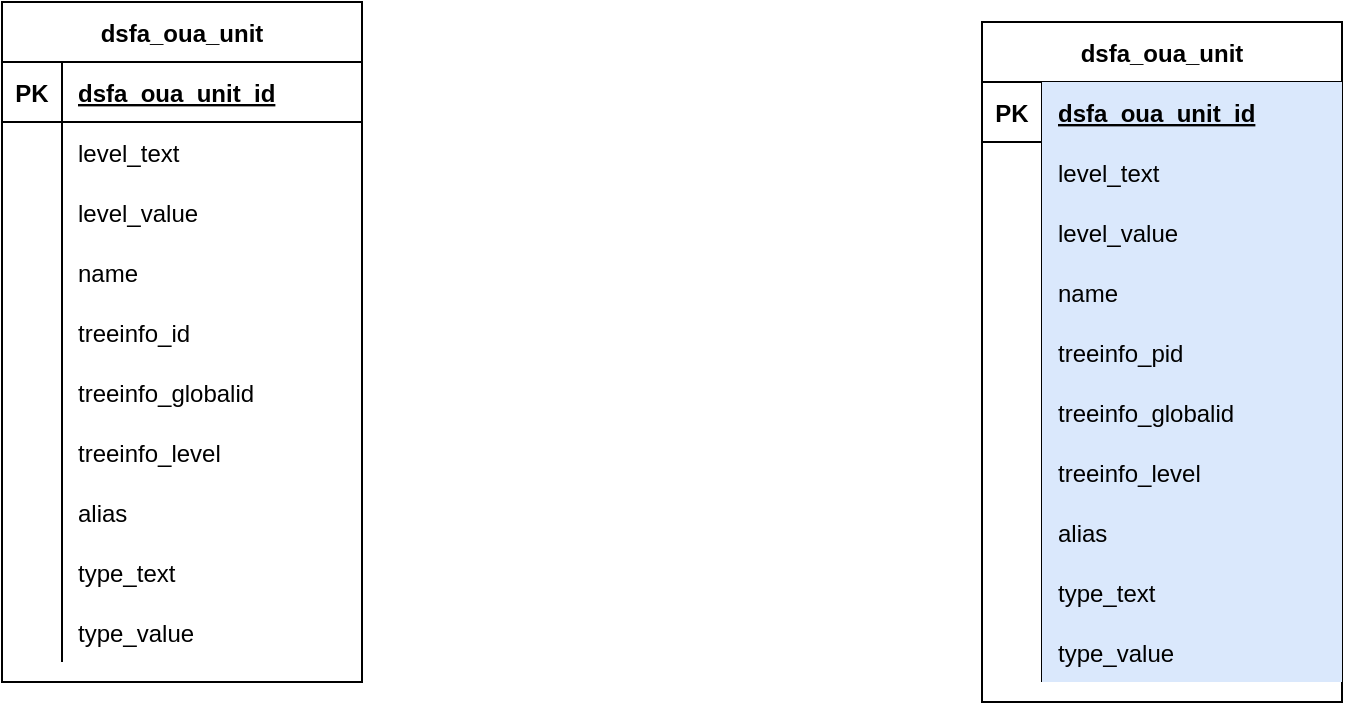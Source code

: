 <mxfile version="14.6.13" type="device"><diagram id="KEGRLpNL6WpcGYEphSE8" name="第 1 页"><mxGraphModel dx="1408" dy="808" grid="1" gridSize="10" guides="1" tooltips="1" connect="1" arrows="1" fold="1" page="1" pageScale="1" pageWidth="3300" pageHeight="4681" math="0" shadow="0"><root><mxCell id="0"/><mxCell id="1" parent="0"/><mxCell id="xLc_8N8Hk0WS7GZMOEXD-1" value="dsfa_oua_unit" style="shape=table;startSize=30;container=1;collapsible=1;childLayout=tableLayout;fixedRows=1;rowLines=0;fontStyle=1;align=center;resizeLast=1;" vertex="1" parent="1"><mxGeometry x="620" y="330" width="180" height="340" as="geometry"/></mxCell><mxCell id="xLc_8N8Hk0WS7GZMOEXD-2" value="" style="shape=partialRectangle;collapsible=0;dropTarget=0;pointerEvents=0;fillColor=none;top=0;left=0;bottom=1;right=0;points=[[0,0.5],[1,0.5]];portConstraint=eastwest;" vertex="1" parent="xLc_8N8Hk0WS7GZMOEXD-1"><mxGeometry y="30" width="180" height="30" as="geometry"/></mxCell><mxCell id="xLc_8N8Hk0WS7GZMOEXD-3" value="PK" style="shape=partialRectangle;connectable=0;fillColor=none;top=0;left=0;bottom=0;right=0;fontStyle=1;overflow=hidden;" vertex="1" parent="xLc_8N8Hk0WS7GZMOEXD-2"><mxGeometry width="30" height="30" as="geometry"/></mxCell><mxCell id="xLc_8N8Hk0WS7GZMOEXD-4" value="dsfa_oua_unit_id" style="shape=partialRectangle;connectable=0;fillColor=none;top=0;left=0;bottom=0;right=0;align=left;spacingLeft=6;fontStyle=5;overflow=hidden;" vertex="1" parent="xLc_8N8Hk0WS7GZMOEXD-2"><mxGeometry x="30" width="150" height="30" as="geometry"/></mxCell><mxCell id="xLc_8N8Hk0WS7GZMOEXD-5" value="" style="shape=partialRectangle;collapsible=0;dropTarget=0;pointerEvents=0;fillColor=none;top=0;left=0;bottom=0;right=0;points=[[0,0.5],[1,0.5]];portConstraint=eastwest;" vertex="1" parent="xLc_8N8Hk0WS7GZMOEXD-1"><mxGeometry y="60" width="180" height="30" as="geometry"/></mxCell><mxCell id="xLc_8N8Hk0WS7GZMOEXD-6" value="" style="shape=partialRectangle;connectable=0;fillColor=none;top=0;left=0;bottom=0;right=0;editable=1;overflow=hidden;" vertex="1" parent="xLc_8N8Hk0WS7GZMOEXD-5"><mxGeometry width="30" height="30" as="geometry"/></mxCell><mxCell id="xLc_8N8Hk0WS7GZMOEXD-7" value="level_text" style="shape=partialRectangle;connectable=0;fillColor=none;top=0;left=0;bottom=0;right=0;align=left;spacingLeft=6;overflow=hidden;" vertex="1" parent="xLc_8N8Hk0WS7GZMOEXD-5"><mxGeometry x="30" width="150" height="30" as="geometry"/></mxCell><mxCell id="xLc_8N8Hk0WS7GZMOEXD-8" value="" style="shape=partialRectangle;collapsible=0;dropTarget=0;pointerEvents=0;fillColor=none;top=0;left=0;bottom=0;right=0;points=[[0,0.5],[1,0.5]];portConstraint=eastwest;" vertex="1" parent="xLc_8N8Hk0WS7GZMOEXD-1"><mxGeometry y="90" width="180" height="30" as="geometry"/></mxCell><mxCell id="xLc_8N8Hk0WS7GZMOEXD-9" value="" style="shape=partialRectangle;connectable=0;fillColor=none;top=0;left=0;bottom=0;right=0;editable=1;overflow=hidden;" vertex="1" parent="xLc_8N8Hk0WS7GZMOEXD-8"><mxGeometry width="30" height="30" as="geometry"/></mxCell><mxCell id="xLc_8N8Hk0WS7GZMOEXD-10" value="level_value" style="shape=partialRectangle;connectable=0;fillColor=none;top=0;left=0;bottom=0;right=0;align=left;spacingLeft=6;overflow=hidden;" vertex="1" parent="xLc_8N8Hk0WS7GZMOEXD-8"><mxGeometry x="30" width="150" height="30" as="geometry"/></mxCell><mxCell id="xLc_8N8Hk0WS7GZMOEXD-11" value="" style="shape=partialRectangle;collapsible=0;dropTarget=0;pointerEvents=0;fillColor=none;top=0;left=0;bottom=0;right=0;points=[[0,0.5],[1,0.5]];portConstraint=eastwest;" vertex="1" parent="xLc_8N8Hk0WS7GZMOEXD-1"><mxGeometry y="120" width="180" height="30" as="geometry"/></mxCell><mxCell id="xLc_8N8Hk0WS7GZMOEXD-12" value="" style="shape=partialRectangle;connectable=0;fillColor=none;top=0;left=0;bottom=0;right=0;editable=1;overflow=hidden;" vertex="1" parent="xLc_8N8Hk0WS7GZMOEXD-11"><mxGeometry width="30" height="30" as="geometry"/></mxCell><mxCell id="xLc_8N8Hk0WS7GZMOEXD-13" value="name" style="shape=partialRectangle;connectable=0;fillColor=none;top=0;left=0;bottom=0;right=0;align=left;spacingLeft=6;overflow=hidden;" vertex="1" parent="xLc_8N8Hk0WS7GZMOEXD-11"><mxGeometry x="30" width="150" height="30" as="geometry"/></mxCell><mxCell id="xLc_8N8Hk0WS7GZMOEXD-14" value="" style="shape=partialRectangle;collapsible=0;dropTarget=0;pointerEvents=0;fillColor=none;top=0;left=0;bottom=0;right=0;points=[[0,0.5],[1,0.5]];portConstraint=eastwest;" vertex="1" parent="xLc_8N8Hk0WS7GZMOEXD-1"><mxGeometry y="150" width="180" height="30" as="geometry"/></mxCell><mxCell id="xLc_8N8Hk0WS7GZMOEXD-15" value="" style="shape=partialRectangle;connectable=0;fillColor=none;top=0;left=0;bottom=0;right=0;editable=1;overflow=hidden;" vertex="1" parent="xLc_8N8Hk0WS7GZMOEXD-14"><mxGeometry width="30" height="30" as="geometry"/></mxCell><mxCell id="xLc_8N8Hk0WS7GZMOEXD-16" value="treeinfo_id" style="shape=partialRectangle;connectable=0;fillColor=none;top=0;left=0;bottom=0;right=0;align=left;spacingLeft=6;overflow=hidden;" vertex="1" parent="xLc_8N8Hk0WS7GZMOEXD-14"><mxGeometry x="30" width="150" height="30" as="geometry"/></mxCell><mxCell id="xLc_8N8Hk0WS7GZMOEXD-17" value="" style="shape=partialRectangle;collapsible=0;dropTarget=0;pointerEvents=0;fillColor=none;top=0;left=0;bottom=0;right=0;points=[[0,0.5],[1,0.5]];portConstraint=eastwest;" vertex="1" parent="xLc_8N8Hk0WS7GZMOEXD-1"><mxGeometry y="180" width="180" height="30" as="geometry"/></mxCell><mxCell id="xLc_8N8Hk0WS7GZMOEXD-18" value="" style="shape=partialRectangle;connectable=0;fillColor=none;top=0;left=0;bottom=0;right=0;editable=1;overflow=hidden;" vertex="1" parent="xLc_8N8Hk0WS7GZMOEXD-17"><mxGeometry width="30" height="30" as="geometry"/></mxCell><mxCell id="xLc_8N8Hk0WS7GZMOEXD-19" value="treeinfo_globalid" style="shape=partialRectangle;connectable=0;fillColor=none;top=0;left=0;bottom=0;right=0;align=left;spacingLeft=6;overflow=hidden;" vertex="1" parent="xLc_8N8Hk0WS7GZMOEXD-17"><mxGeometry x="30" width="150" height="30" as="geometry"/></mxCell><mxCell id="xLc_8N8Hk0WS7GZMOEXD-20" value="" style="shape=partialRectangle;collapsible=0;dropTarget=0;pointerEvents=0;fillColor=none;top=0;left=0;bottom=0;right=0;points=[[0,0.5],[1,0.5]];portConstraint=eastwest;" vertex="1" parent="xLc_8N8Hk0WS7GZMOEXD-1"><mxGeometry y="210" width="180" height="30" as="geometry"/></mxCell><mxCell id="xLc_8N8Hk0WS7GZMOEXD-21" value="" style="shape=partialRectangle;connectable=0;fillColor=none;top=0;left=0;bottom=0;right=0;editable=1;overflow=hidden;" vertex="1" parent="xLc_8N8Hk0WS7GZMOEXD-20"><mxGeometry width="30" height="30" as="geometry"/></mxCell><mxCell id="xLc_8N8Hk0WS7GZMOEXD-22" value="treeinfo_level" style="shape=partialRectangle;connectable=0;fillColor=none;top=0;left=0;bottom=0;right=0;align=left;spacingLeft=6;overflow=hidden;" vertex="1" parent="xLc_8N8Hk0WS7GZMOEXD-20"><mxGeometry x="30" width="150" height="30" as="geometry"/></mxCell><mxCell id="xLc_8N8Hk0WS7GZMOEXD-23" value="" style="shape=partialRectangle;collapsible=0;dropTarget=0;pointerEvents=0;fillColor=none;top=0;left=0;bottom=0;right=0;points=[[0,0.5],[1,0.5]];portConstraint=eastwest;" vertex="1" parent="xLc_8N8Hk0WS7GZMOEXD-1"><mxGeometry y="240" width="180" height="30" as="geometry"/></mxCell><mxCell id="xLc_8N8Hk0WS7GZMOEXD-24" value="" style="shape=partialRectangle;connectable=0;fillColor=none;top=0;left=0;bottom=0;right=0;editable=1;overflow=hidden;" vertex="1" parent="xLc_8N8Hk0WS7GZMOEXD-23"><mxGeometry width="30" height="30" as="geometry"/></mxCell><mxCell id="xLc_8N8Hk0WS7GZMOEXD-25" value="alias" style="shape=partialRectangle;connectable=0;fillColor=none;top=0;left=0;bottom=0;right=0;align=left;spacingLeft=6;overflow=hidden;" vertex="1" parent="xLc_8N8Hk0WS7GZMOEXD-23"><mxGeometry x="30" width="150" height="30" as="geometry"/></mxCell><mxCell id="xLc_8N8Hk0WS7GZMOEXD-26" value="" style="shape=partialRectangle;collapsible=0;dropTarget=0;pointerEvents=0;fillColor=none;top=0;left=0;bottom=0;right=0;points=[[0,0.5],[1,0.5]];portConstraint=eastwest;" vertex="1" parent="xLc_8N8Hk0WS7GZMOEXD-1"><mxGeometry y="270" width="180" height="30" as="geometry"/></mxCell><mxCell id="xLc_8N8Hk0WS7GZMOEXD-27" value="" style="shape=partialRectangle;connectable=0;fillColor=none;top=0;left=0;bottom=0;right=0;editable=1;overflow=hidden;" vertex="1" parent="xLc_8N8Hk0WS7GZMOEXD-26"><mxGeometry width="30" height="30" as="geometry"/></mxCell><mxCell id="xLc_8N8Hk0WS7GZMOEXD-28" value="type_text" style="shape=partialRectangle;connectable=0;fillColor=none;top=0;left=0;bottom=0;right=0;align=left;spacingLeft=6;overflow=hidden;" vertex="1" parent="xLc_8N8Hk0WS7GZMOEXD-26"><mxGeometry x="30" width="150" height="30" as="geometry"/></mxCell><mxCell id="xLc_8N8Hk0WS7GZMOEXD-29" value="" style="shape=partialRectangle;collapsible=0;dropTarget=0;pointerEvents=0;fillColor=none;top=0;left=0;bottom=0;right=0;points=[[0,0.5],[1,0.5]];portConstraint=eastwest;" vertex="1" parent="xLc_8N8Hk0WS7GZMOEXD-1"><mxGeometry y="300" width="180" height="30" as="geometry"/></mxCell><mxCell id="xLc_8N8Hk0WS7GZMOEXD-30" value="" style="shape=partialRectangle;connectable=0;fillColor=none;top=0;left=0;bottom=0;right=0;editable=1;overflow=hidden;" vertex="1" parent="xLc_8N8Hk0WS7GZMOEXD-29"><mxGeometry width="30" height="30" as="geometry"/></mxCell><mxCell id="xLc_8N8Hk0WS7GZMOEXD-31" value="type_value" style="shape=partialRectangle;connectable=0;fillColor=none;top=0;left=0;bottom=0;right=0;align=left;spacingLeft=6;overflow=hidden;" vertex="1" parent="xLc_8N8Hk0WS7GZMOEXD-29"><mxGeometry x="30" width="150" height="30" as="geometry"/></mxCell><mxCell id="xLc_8N8Hk0WS7GZMOEXD-41" value="dsfa_oua_unit" style="shape=table;startSize=30;container=1;collapsible=1;childLayout=tableLayout;fixedRows=1;rowLines=0;fontStyle=1;align=center;resizeLast=1;" vertex="1" parent="1"><mxGeometry x="1110" y="340" width="180" height="340" as="geometry"/></mxCell><mxCell id="xLc_8N8Hk0WS7GZMOEXD-42" value="" style="shape=partialRectangle;collapsible=0;dropTarget=0;pointerEvents=0;fillColor=none;top=0;left=0;bottom=1;right=0;points=[[0,0.5],[1,0.5]];portConstraint=eastwest;" vertex="1" parent="xLc_8N8Hk0WS7GZMOEXD-41"><mxGeometry y="30" width="180" height="30" as="geometry"/></mxCell><mxCell id="xLc_8N8Hk0WS7GZMOEXD-43" value="PK" style="shape=partialRectangle;connectable=0;fillColor=none;top=0;left=0;bottom=0;right=0;fontStyle=1;overflow=hidden;" vertex="1" parent="xLc_8N8Hk0WS7GZMOEXD-42"><mxGeometry width="30" height="30" as="geometry"/></mxCell><mxCell id="xLc_8N8Hk0WS7GZMOEXD-44" value="dsfa_oua_unit_id" style="shape=partialRectangle;connectable=0;fillColor=#dae8fc;top=0;left=0;bottom=0;right=0;align=left;spacingLeft=6;fontStyle=5;overflow=hidden;strokeColor=#6c8ebf;" vertex="1" parent="xLc_8N8Hk0WS7GZMOEXD-42"><mxGeometry x="30" width="150" height="30" as="geometry"/></mxCell><mxCell id="xLc_8N8Hk0WS7GZMOEXD-45" value="" style="shape=partialRectangle;collapsible=0;dropTarget=0;pointerEvents=0;fillColor=none;top=0;left=0;bottom=0;right=0;points=[[0,0.5],[1,0.5]];portConstraint=eastwest;" vertex="1" parent="xLc_8N8Hk0WS7GZMOEXD-41"><mxGeometry y="60" width="180" height="30" as="geometry"/></mxCell><mxCell id="xLc_8N8Hk0WS7GZMOEXD-46" value="" style="shape=partialRectangle;connectable=0;fillColor=none;top=0;left=0;bottom=0;right=0;editable=1;overflow=hidden;" vertex="1" parent="xLc_8N8Hk0WS7GZMOEXD-45"><mxGeometry width="30" height="30" as="geometry"/></mxCell><mxCell id="xLc_8N8Hk0WS7GZMOEXD-47" value="level_text" style="shape=partialRectangle;connectable=0;fillColor=#dae8fc;top=0;left=0;bottom=0;right=0;align=left;spacingLeft=6;overflow=hidden;strokeColor=#6c8ebf;" vertex="1" parent="xLc_8N8Hk0WS7GZMOEXD-45"><mxGeometry x="30" width="150" height="30" as="geometry"/></mxCell><mxCell id="xLc_8N8Hk0WS7GZMOEXD-48" value="" style="shape=partialRectangle;collapsible=0;dropTarget=0;pointerEvents=0;fillColor=none;top=0;left=0;bottom=0;right=0;points=[[0,0.5],[1,0.5]];portConstraint=eastwest;" vertex="1" parent="xLc_8N8Hk0WS7GZMOEXD-41"><mxGeometry y="90" width="180" height="30" as="geometry"/></mxCell><mxCell id="xLc_8N8Hk0WS7GZMOEXD-49" value="" style="shape=partialRectangle;connectable=0;fillColor=none;top=0;left=0;bottom=0;right=0;editable=1;overflow=hidden;" vertex="1" parent="xLc_8N8Hk0WS7GZMOEXD-48"><mxGeometry width="30" height="30" as="geometry"/></mxCell><mxCell id="xLc_8N8Hk0WS7GZMOEXD-50" value="level_value" style="shape=partialRectangle;connectable=0;fillColor=#dae8fc;top=0;left=0;bottom=0;right=0;align=left;spacingLeft=6;overflow=hidden;strokeColor=#6c8ebf;" vertex="1" parent="xLc_8N8Hk0WS7GZMOEXD-48"><mxGeometry x="30" width="150" height="30" as="geometry"/></mxCell><mxCell id="xLc_8N8Hk0WS7GZMOEXD-51" value="" style="shape=partialRectangle;collapsible=0;dropTarget=0;pointerEvents=0;fillColor=none;top=0;left=0;bottom=0;right=0;points=[[0,0.5],[1,0.5]];portConstraint=eastwest;" vertex="1" parent="xLc_8N8Hk0WS7GZMOEXD-41"><mxGeometry y="120" width="180" height="30" as="geometry"/></mxCell><mxCell id="xLc_8N8Hk0WS7GZMOEXD-52" value="" style="shape=partialRectangle;connectable=0;fillColor=none;top=0;left=0;bottom=0;right=0;editable=1;overflow=hidden;" vertex="1" parent="xLc_8N8Hk0WS7GZMOEXD-51"><mxGeometry width="30" height="30" as="geometry"/></mxCell><mxCell id="xLc_8N8Hk0WS7GZMOEXD-53" value="name" style="shape=partialRectangle;connectable=0;fillColor=#dae8fc;top=0;left=0;bottom=0;right=0;align=left;spacingLeft=6;overflow=hidden;strokeColor=#6c8ebf;" vertex="1" parent="xLc_8N8Hk0WS7GZMOEXD-51"><mxGeometry x="30" width="150" height="30" as="geometry"/></mxCell><mxCell id="xLc_8N8Hk0WS7GZMOEXD-54" value="" style="shape=partialRectangle;collapsible=0;dropTarget=0;pointerEvents=0;fillColor=none;top=0;left=0;bottom=0;right=0;points=[[0,0.5],[1,0.5]];portConstraint=eastwest;" vertex="1" parent="xLc_8N8Hk0WS7GZMOEXD-41"><mxGeometry y="150" width="180" height="30" as="geometry"/></mxCell><mxCell id="xLc_8N8Hk0WS7GZMOEXD-55" value="" style="shape=partialRectangle;connectable=0;fillColor=none;top=0;left=0;bottom=0;right=0;editable=1;overflow=hidden;" vertex="1" parent="xLc_8N8Hk0WS7GZMOEXD-54"><mxGeometry width="30" height="30" as="geometry"/></mxCell><mxCell id="xLc_8N8Hk0WS7GZMOEXD-56" value="treeinfo_pid" style="shape=partialRectangle;connectable=0;fillColor=#dae8fc;top=0;left=0;bottom=0;right=0;align=left;spacingLeft=6;overflow=hidden;strokeColor=#6c8ebf;" vertex="1" parent="xLc_8N8Hk0WS7GZMOEXD-54"><mxGeometry x="30" width="150" height="30" as="geometry"/></mxCell><mxCell id="xLc_8N8Hk0WS7GZMOEXD-57" value="" style="shape=partialRectangle;collapsible=0;dropTarget=0;pointerEvents=0;fillColor=none;top=0;left=0;bottom=0;right=0;points=[[0,0.5],[1,0.5]];portConstraint=eastwest;" vertex="1" parent="xLc_8N8Hk0WS7GZMOEXD-41"><mxGeometry y="180" width="180" height="30" as="geometry"/></mxCell><mxCell id="xLc_8N8Hk0WS7GZMOEXD-58" value="" style="shape=partialRectangle;connectable=0;fillColor=none;top=0;left=0;bottom=0;right=0;editable=1;overflow=hidden;" vertex="1" parent="xLc_8N8Hk0WS7GZMOEXD-57"><mxGeometry width="30" height="30" as="geometry"/></mxCell><mxCell id="xLc_8N8Hk0WS7GZMOEXD-59" value="treeinfo_globalid" style="shape=partialRectangle;connectable=0;fillColor=#dae8fc;top=0;left=0;bottom=0;right=0;align=left;spacingLeft=6;overflow=hidden;strokeColor=#6c8ebf;" vertex="1" parent="xLc_8N8Hk0WS7GZMOEXD-57"><mxGeometry x="30" width="150" height="30" as="geometry"/></mxCell><mxCell id="xLc_8N8Hk0WS7GZMOEXD-60" value="" style="shape=partialRectangle;collapsible=0;dropTarget=0;pointerEvents=0;fillColor=none;top=0;left=0;bottom=0;right=0;points=[[0,0.5],[1,0.5]];portConstraint=eastwest;" vertex="1" parent="xLc_8N8Hk0WS7GZMOEXD-41"><mxGeometry y="210" width="180" height="30" as="geometry"/></mxCell><mxCell id="xLc_8N8Hk0WS7GZMOEXD-61" value="" style="shape=partialRectangle;connectable=0;fillColor=none;top=0;left=0;bottom=0;right=0;editable=1;overflow=hidden;" vertex="1" parent="xLc_8N8Hk0WS7GZMOEXD-60"><mxGeometry width="30" height="30" as="geometry"/></mxCell><mxCell id="xLc_8N8Hk0WS7GZMOEXD-62" value="treeinfo_level" style="shape=partialRectangle;connectable=0;fillColor=#dae8fc;top=0;left=0;bottom=0;right=0;align=left;spacingLeft=6;overflow=hidden;strokeColor=#6c8ebf;" vertex="1" parent="xLc_8N8Hk0WS7GZMOEXD-60"><mxGeometry x="30" width="150" height="30" as="geometry"/></mxCell><mxCell id="xLc_8N8Hk0WS7GZMOEXD-63" value="" style="shape=partialRectangle;collapsible=0;dropTarget=0;pointerEvents=0;fillColor=none;top=0;left=0;bottom=0;right=0;points=[[0,0.5],[1,0.5]];portConstraint=eastwest;" vertex="1" parent="xLc_8N8Hk0WS7GZMOEXD-41"><mxGeometry y="240" width="180" height="30" as="geometry"/></mxCell><mxCell id="xLc_8N8Hk0WS7GZMOEXD-64" value="" style="shape=partialRectangle;connectable=0;fillColor=none;top=0;left=0;bottom=0;right=0;editable=1;overflow=hidden;" vertex="1" parent="xLc_8N8Hk0WS7GZMOEXD-63"><mxGeometry width="30" height="30" as="geometry"/></mxCell><mxCell id="xLc_8N8Hk0WS7GZMOEXD-65" value="alias" style="shape=partialRectangle;connectable=0;fillColor=#dae8fc;top=0;left=0;bottom=0;right=0;align=left;spacingLeft=6;overflow=hidden;strokeColor=#6c8ebf;" vertex="1" parent="xLc_8N8Hk0WS7GZMOEXD-63"><mxGeometry x="30" width="150" height="30" as="geometry"/></mxCell><mxCell id="xLc_8N8Hk0WS7GZMOEXD-66" value="" style="shape=partialRectangle;collapsible=0;dropTarget=0;pointerEvents=0;fillColor=none;top=0;left=0;bottom=0;right=0;points=[[0,0.5],[1,0.5]];portConstraint=eastwest;" vertex="1" parent="xLc_8N8Hk0WS7GZMOEXD-41"><mxGeometry y="270" width="180" height="30" as="geometry"/></mxCell><mxCell id="xLc_8N8Hk0WS7GZMOEXD-67" value="" style="shape=partialRectangle;connectable=0;fillColor=none;top=0;left=0;bottom=0;right=0;editable=1;overflow=hidden;" vertex="1" parent="xLc_8N8Hk0WS7GZMOEXD-66"><mxGeometry width="30" height="30" as="geometry"/></mxCell><mxCell id="xLc_8N8Hk0WS7GZMOEXD-68" value="type_text" style="shape=partialRectangle;connectable=0;fillColor=#dae8fc;top=0;left=0;bottom=0;right=0;align=left;spacingLeft=6;overflow=hidden;strokeColor=#6c8ebf;" vertex="1" parent="xLc_8N8Hk0WS7GZMOEXD-66"><mxGeometry x="30" width="150" height="30" as="geometry"/></mxCell><mxCell id="xLc_8N8Hk0WS7GZMOEXD-69" value="" style="shape=partialRectangle;collapsible=0;dropTarget=0;pointerEvents=0;fillColor=none;top=0;left=0;bottom=0;right=0;points=[[0,0.5],[1,0.5]];portConstraint=eastwest;" vertex="1" parent="xLc_8N8Hk0WS7GZMOEXD-41"><mxGeometry y="300" width="180" height="30" as="geometry"/></mxCell><mxCell id="xLc_8N8Hk0WS7GZMOEXD-70" value="" style="shape=partialRectangle;connectable=0;fillColor=none;top=0;left=0;bottom=0;right=0;editable=1;overflow=hidden;" vertex="1" parent="xLc_8N8Hk0WS7GZMOEXD-69"><mxGeometry width="30" height="30" as="geometry"/></mxCell><mxCell id="xLc_8N8Hk0WS7GZMOEXD-71" value="type_value" style="shape=partialRectangle;connectable=0;fillColor=#dae8fc;top=0;left=0;bottom=0;right=0;align=left;spacingLeft=6;overflow=hidden;strokeColor=#6c8ebf;" vertex="1" parent="xLc_8N8Hk0WS7GZMOEXD-69"><mxGeometry x="30" width="150" height="30" as="geometry"/></mxCell></root></mxGraphModel></diagram></mxfile>